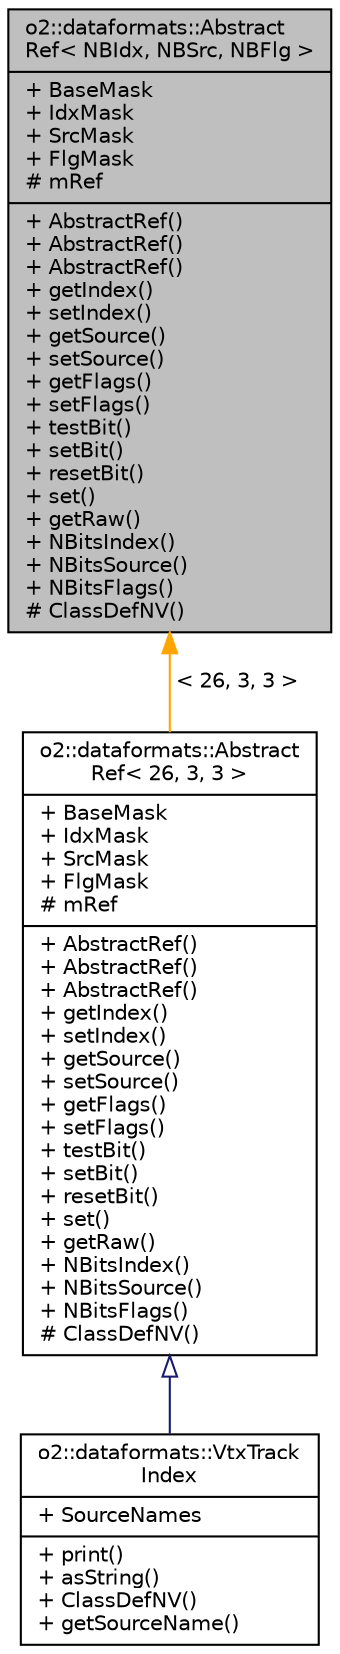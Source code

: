 digraph "o2::dataformats::AbstractRef&lt; NBIdx, NBSrc, NBFlg &gt;"
{
 // INTERACTIVE_SVG=YES
  bgcolor="transparent";
  edge [fontname="Helvetica",fontsize="10",labelfontname="Helvetica",labelfontsize="10"];
  node [fontname="Helvetica",fontsize="10",shape=record];
  Node0 [label="{o2::dataformats::Abstract\lRef\< NBIdx, NBSrc, NBFlg \>\n|+ BaseMask\l+ IdxMask\l+ SrcMask\l+ FlgMask\l# mRef\l|+ AbstractRef()\l+ AbstractRef()\l+ AbstractRef()\l+ getIndex()\l+ setIndex()\l+ getSource()\l+ setSource()\l+ getFlags()\l+ setFlags()\l+ testBit()\l+ setBit()\l+ resetBit()\l+ set()\l+ getRaw()\l+ NBitsIndex()\l+ NBitsSource()\l+ NBitsFlags()\l# ClassDefNV()\l}",height=0.2,width=0.4,color="black", fillcolor="grey75", style="filled", fontcolor="black"];
  Node0 -> Node1 [dir="back",color="orange",fontsize="10",style="solid",label=" \< 26, 3, 3 \>" ,fontname="Helvetica"];
  Node1 [label="{o2::dataformats::Abstract\lRef\< 26, 3, 3 \>\n|+ BaseMask\l+ IdxMask\l+ SrcMask\l+ FlgMask\l# mRef\l|+ AbstractRef()\l+ AbstractRef()\l+ AbstractRef()\l+ getIndex()\l+ setIndex()\l+ getSource()\l+ setSource()\l+ getFlags()\l+ setFlags()\l+ testBit()\l+ setBit()\l+ resetBit()\l+ set()\l+ getRaw()\l+ NBitsIndex()\l+ NBitsSource()\l+ NBitsFlags()\l# ClassDefNV()\l}",height=0.2,width=0.4,color="black",URL="$d2/dd3/classo2_1_1dataformats_1_1AbstractRef.html"];
  Node1 -> Node2 [dir="back",color="midnightblue",fontsize="10",style="solid",arrowtail="onormal",fontname="Helvetica"];
  Node2 [label="{o2::dataformats::VtxTrack\lIndex\n|+ SourceNames\l|+ print()\l+ asString()\l+ ClassDefNV()\l+ getSourceName()\l}",height=0.2,width=0.4,color="black",URL="$db/dd9/classo2_1_1dataformats_1_1VtxTrackIndex.html"];
}
